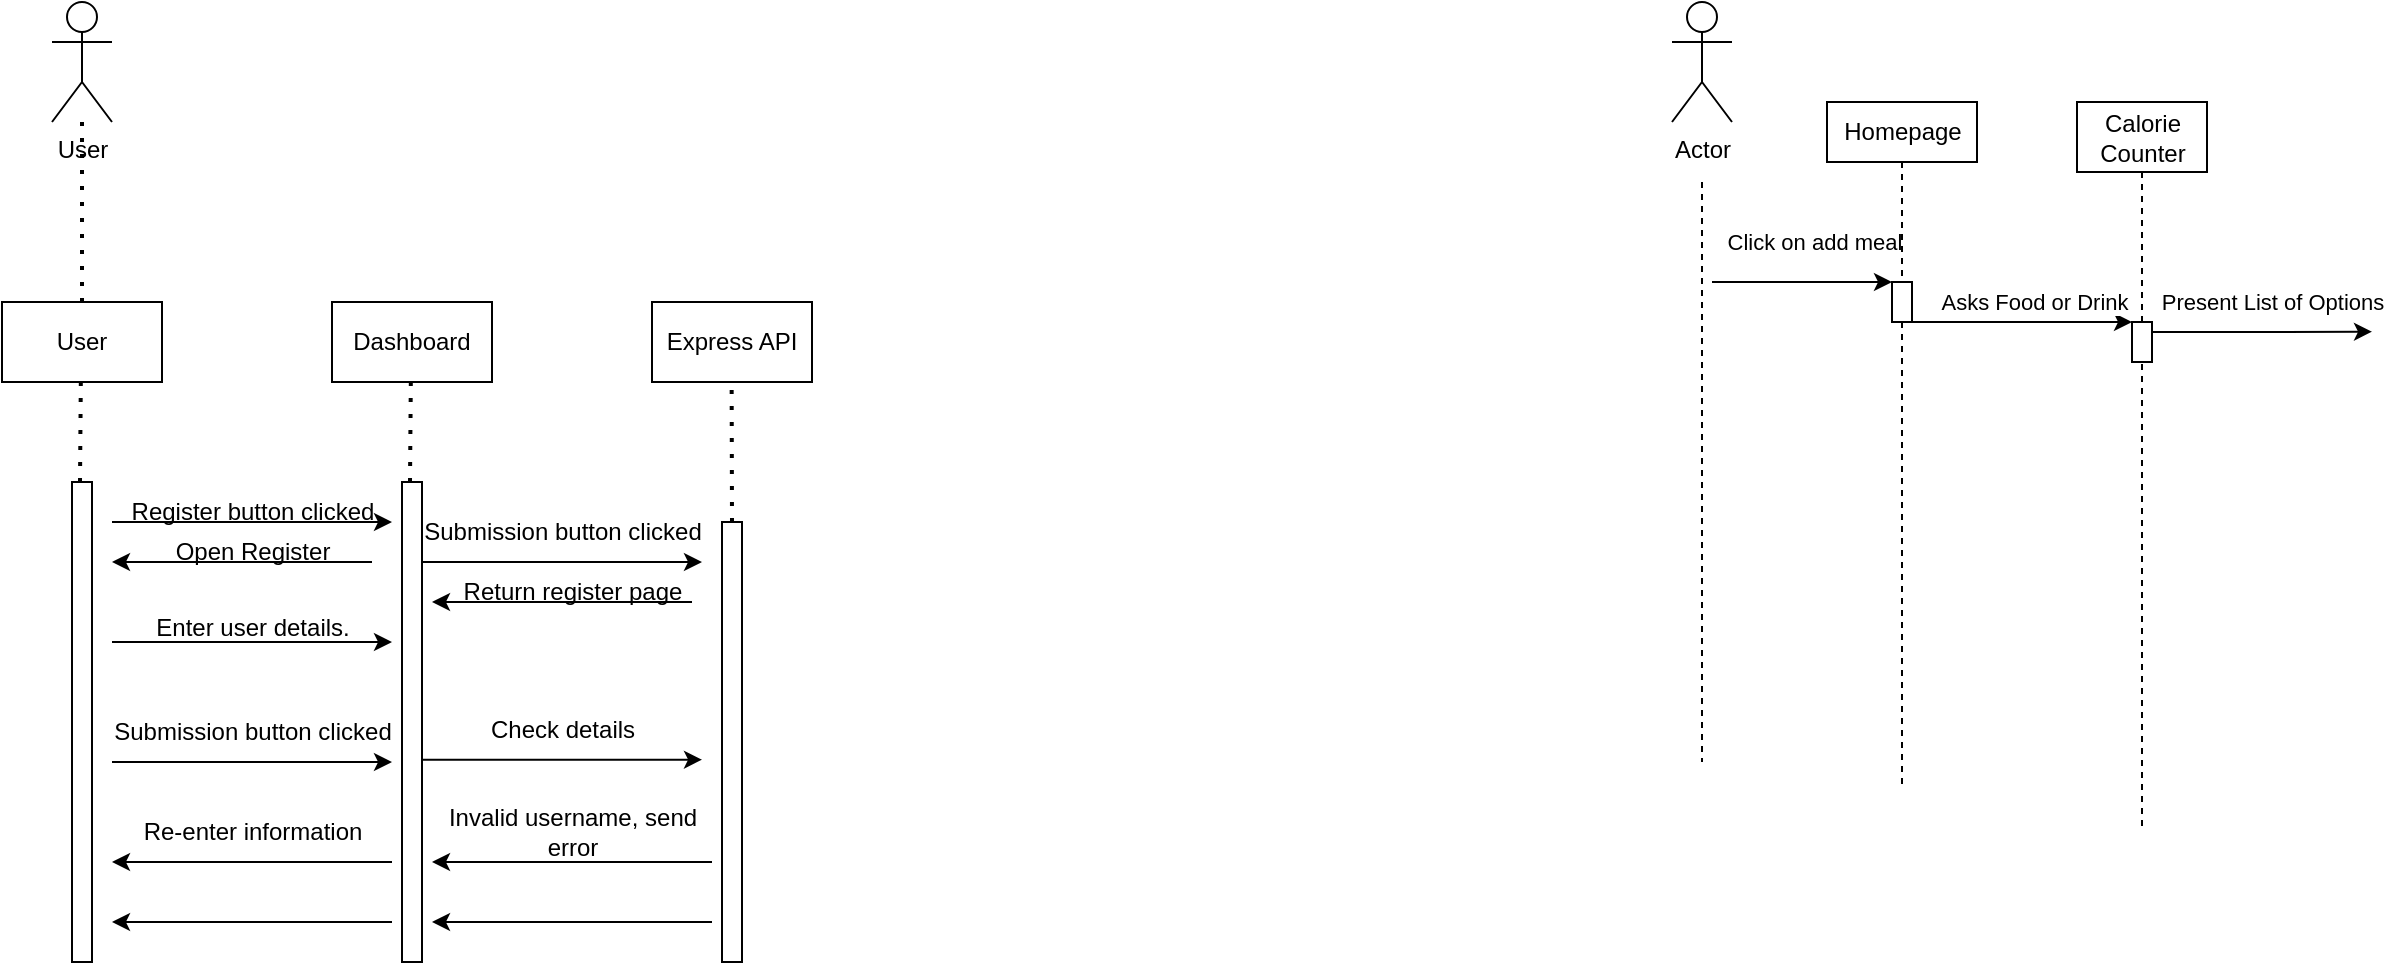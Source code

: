 <mxfile version="26.0.14">
  <diagram name="Page-1" id="0iw1rdu3hc8H51FjuOat">
    <mxGraphModel dx="452" dy="357" grid="1" gridSize="10" guides="1" tooltips="1" connect="1" arrows="1" fold="1" page="1" pageScale="1" pageWidth="827" pageHeight="1169" math="0" shadow="0">
      <root>
        <mxCell id="0" />
        <mxCell id="1" parent="0" />
        <mxCell id="j-wYg66tiPPto0wJLrc5-4" value="User&lt;div&gt;&lt;br&gt;&lt;/div&gt;" style="shape=umlActor;verticalLabelPosition=bottom;verticalAlign=top;html=1;outlineConnect=0;" vertex="1" parent="1">
          <mxGeometry x="40" y="40" width="30" height="60" as="geometry" />
        </mxCell>
        <mxCell id="lWHcjnvurMztYKVpcPD4-2" value="" style="endArrow=none;dashed=1;html=1;dashPattern=1 3;strokeWidth=2;rounded=0;" edge="1" parent="1" target="j-wYg66tiPPto0wJLrc5-4">
          <mxGeometry width="50" height="50" relative="1" as="geometry">
            <mxPoint x="55" y="190" as="sourcePoint" />
            <mxPoint x="80" y="140" as="targetPoint" />
          </mxGeometry>
        </mxCell>
        <mxCell id="Ek2kk3wlaBP3gsch93aZ-8" style="edgeStyle=orthogonalEdgeStyle;rounded=0;orthogonalLoop=1;jettySize=auto;html=1;dashed=1;endArrow=none;startFill=0;" edge="1" parent="1">
          <mxGeometry relative="1" as="geometry">
            <mxPoint x="865" y="420" as="targetPoint" />
            <mxPoint x="865" y="130" as="sourcePoint" />
          </mxGeometry>
        </mxCell>
        <mxCell id="lWHcjnvurMztYKVpcPD4-3" value="&lt;div&gt;User&lt;/div&gt;" style="rounded=0;whiteSpace=wrap;html=1;" vertex="1" parent="1">
          <mxGeometry x="15" y="190" width="80" height="40" as="geometry" />
        </mxCell>
        <mxCell id="Ek2kk3wlaBP3gsch93aZ-1" value="Actor" style="shape=umlActor;verticalLabelPosition=bottom;verticalAlign=top;html=1;outlineConnect=0;" vertex="1" parent="1">
          <mxGeometry x="850" y="40" width="30" height="60" as="geometry" />
        </mxCell>
        <mxCell id="lWHcjnvurMztYKVpcPD4-6" value="Dashboard" style="rounded=0;whiteSpace=wrap;html=1;" vertex="1" parent="1">
          <mxGeometry x="180" y="190" width="80" height="40" as="geometry" />
        </mxCell>
        <mxCell id="Ek2kk3wlaBP3gsch93aZ-9" value="" style="endArrow=classic;html=1;rounded=0;" edge="1" parent="1">
          <mxGeometry width="50" height="50" relative="1" as="geometry">
            <mxPoint x="870" y="180" as="sourcePoint" />
            <mxPoint x="960" y="180" as="targetPoint" />
          </mxGeometry>
        </mxCell>
        <mxCell id="Ek2kk3wlaBP3gsch93aZ-12" value="Click on add meal" style="edgeLabel;html=1;align=center;verticalAlign=middle;resizable=0;points=[];" vertex="1" connectable="0" parent="Ek2kk3wlaBP3gsch93aZ-9">
          <mxGeometry x="0.144" y="-2" relative="1" as="geometry">
            <mxPoint x="-1" y="-22" as="offset" />
          </mxGeometry>
        </mxCell>
        <mxCell id="lWHcjnvurMztYKVpcPD4-8" value="" style="endArrow=none;dashed=1;html=1;dashPattern=1 3;strokeWidth=2;rounded=0;" edge="1" parent="1">
          <mxGeometry width="50" height="50" relative="1" as="geometry">
            <mxPoint x="54" y="280" as="sourcePoint" />
            <mxPoint x="54.41" y="230" as="targetPoint" />
          </mxGeometry>
        </mxCell>
        <mxCell id="Ek2kk3wlaBP3gsch93aZ-10" value="" style="rounded=0;whiteSpace=wrap;html=1;direction=south;" vertex="1" parent="1">
          <mxGeometry x="960" y="180" width="10" height="20" as="geometry" />
        </mxCell>
        <mxCell id="lWHcjnvurMztYKVpcPD4-9" value="" style="rounded=0;whiteSpace=wrap;html=1;direction=south;" vertex="1" parent="1">
          <mxGeometry x="50" y="280" width="10" height="240" as="geometry" />
        </mxCell>
        <mxCell id="Ek2kk3wlaBP3gsch93aZ-13" value="" style="endArrow=none;dashed=1;html=1;rounded=0;entryX=0;entryY=0.5;entryDx=0;entryDy=0;" edge="1" parent="1" target="Ek2kk3wlaBP3gsch93aZ-10">
          <mxGeometry width="50" height="50" relative="1" as="geometry">
            <mxPoint x="965" y="120" as="sourcePoint" />
            <mxPoint x="980" y="140" as="targetPoint" />
          </mxGeometry>
        </mxCell>
        <mxCell id="lWHcjnvurMztYKVpcPD4-12" value="" style="endArrow=none;dashed=1;html=1;dashPattern=1 3;strokeWidth=2;rounded=0;" edge="1" parent="1">
          <mxGeometry width="50" height="50" relative="1" as="geometry">
            <mxPoint x="219" y="280" as="sourcePoint" />
            <mxPoint x="219.41" y="230" as="targetPoint" />
          </mxGeometry>
        </mxCell>
        <mxCell id="Ek2kk3wlaBP3gsch93aZ-14" value="" style="endArrow=none;dashed=1;html=1;rounded=0;" edge="1" parent="1">
          <mxGeometry width="50" height="50" relative="1" as="geometry">
            <mxPoint x="965" y="200" as="sourcePoint" />
            <mxPoint x="965" y="432.449" as="targetPoint" />
          </mxGeometry>
        </mxCell>
        <mxCell id="lWHcjnvurMztYKVpcPD4-13" value="" style="rounded=0;whiteSpace=wrap;html=1;direction=south;" vertex="1" parent="1">
          <mxGeometry x="215" y="280" width="10" height="240" as="geometry" />
        </mxCell>
        <mxCell id="Ek2kk3wlaBP3gsch93aZ-15" value="Homepage" style="rounded=0;whiteSpace=wrap;html=1;" vertex="1" parent="1">
          <mxGeometry x="927.5" y="90" width="75" height="30" as="geometry" />
        </mxCell>
        <mxCell id="Ek2kk3wlaBP3gsch93aZ-17" value="" style="endArrow=classic;html=1;rounded=0;exitX=1;exitY=0;exitDx=0;exitDy=0;" edge="1" parent="1" source="Ek2kk3wlaBP3gsch93aZ-10">
          <mxGeometry width="50" height="50" relative="1" as="geometry">
            <mxPoint x="970" y="240" as="sourcePoint" />
            <mxPoint x="1080" y="200" as="targetPoint" />
          </mxGeometry>
        </mxCell>
        <mxCell id="Ek2kk3wlaBP3gsch93aZ-18" value="Asks Food or Drink" style="edgeLabel;html=1;align=center;verticalAlign=middle;resizable=0;points=[];" vertex="1" connectable="0" parent="Ek2kk3wlaBP3gsch93aZ-17">
          <mxGeometry x="-0.257" y="3" relative="1" as="geometry">
            <mxPoint x="20" y="-7" as="offset" />
          </mxGeometry>
        </mxCell>
        <mxCell id="lWHcjnvurMztYKVpcPD4-14" value="" style="endArrow=classic;html=1;rounded=0;" edge="1" parent="1">
          <mxGeometry width="50" height="50" relative="1" as="geometry">
            <mxPoint x="70" y="300" as="sourcePoint" />
            <mxPoint x="210" y="300" as="targetPoint" />
          </mxGeometry>
        </mxCell>
        <mxCell id="Ek2kk3wlaBP3gsch93aZ-22" style="edgeStyle=orthogonalEdgeStyle;rounded=0;orthogonalLoop=1;jettySize=auto;html=1;exitX=0;exitY=0.5;exitDx=0;exitDy=0;entryX=0.5;entryY=1;entryDx=0;entryDy=0;endArrow=none;startFill=0;dashed=1;" edge="1" parent="1" source="Ek2kk3wlaBP3gsch93aZ-19" target="Ek2kk3wlaBP3gsch93aZ-21">
          <mxGeometry relative="1" as="geometry" />
        </mxCell>
        <mxCell id="lWHcjnvurMztYKVpcPD4-15" value="Register button clicked" style="text;html=1;align=center;verticalAlign=middle;resizable=0;points=[];autosize=1;strokeColor=none;fillColor=none;" vertex="1" parent="1">
          <mxGeometry x="70" y="280" width="140" height="30" as="geometry" />
        </mxCell>
        <mxCell id="Ek2kk3wlaBP3gsch93aZ-23" style="edgeStyle=orthogonalEdgeStyle;rounded=0;orthogonalLoop=1;jettySize=auto;html=1;exitX=0.25;exitY=0;exitDx=0;exitDy=0;" edge="1" parent="1" source="Ek2kk3wlaBP3gsch93aZ-19">
          <mxGeometry relative="1" as="geometry">
            <mxPoint x="1200" y="204.818" as="targetPoint" />
          </mxGeometry>
        </mxCell>
        <mxCell id="Ek2kk3wlaBP3gsch93aZ-24" value="Present List of Options" style="edgeLabel;html=1;align=center;verticalAlign=middle;resizable=0;points=[];" vertex="1" connectable="0" parent="Ek2kk3wlaBP3gsch93aZ-23">
          <mxGeometry x="-0.146" y="-1" relative="1" as="geometry">
            <mxPoint x="13" y="-16" as="offset" />
          </mxGeometry>
        </mxCell>
        <mxCell id="lWHcjnvurMztYKVpcPD4-17" value="" style="endArrow=classic;html=1;rounded=0;" edge="1" parent="1">
          <mxGeometry width="50" height="50" relative="1" as="geometry">
            <mxPoint x="200" y="320" as="sourcePoint" />
            <mxPoint x="70" y="320" as="targetPoint" />
          </mxGeometry>
        </mxCell>
        <mxCell id="Ek2kk3wlaBP3gsch93aZ-19" value="" style="rounded=0;whiteSpace=wrap;html=1;direction=south;" vertex="1" parent="1">
          <mxGeometry x="1080" y="200" width="10" height="20" as="geometry" />
        </mxCell>
        <mxCell id="lWHcjnvurMztYKVpcPD4-18" value="Open Register" style="text;html=1;align=center;verticalAlign=middle;resizable=0;points=[];autosize=1;strokeColor=none;fillColor=none;" vertex="1" parent="1">
          <mxGeometry x="90" y="300" width="100" height="30" as="geometry" />
        </mxCell>
        <mxCell id="Ek2kk3wlaBP3gsch93aZ-20" value="" style="endArrow=none;dashed=1;html=1;rounded=0;" edge="1" parent="1">
          <mxGeometry width="50" height="50" relative="1" as="geometry">
            <mxPoint x="1085" y="221" as="sourcePoint" />
            <mxPoint x="1085" y="453.449" as="targetPoint" />
          </mxGeometry>
        </mxCell>
        <mxCell id="lWHcjnvurMztYKVpcPD4-19" value="" style="endArrow=classic;html=1;rounded=0;" edge="1" parent="1">
          <mxGeometry width="50" height="50" relative="1" as="geometry">
            <mxPoint x="70" y="360" as="sourcePoint" />
            <mxPoint x="210" y="360" as="targetPoint" />
          </mxGeometry>
        </mxCell>
        <mxCell id="Ek2kk3wlaBP3gsch93aZ-21" value="Calorie Counter" style="rounded=0;whiteSpace=wrap;html=1;" vertex="1" parent="1">
          <mxGeometry x="1052.5" y="90" width="65" height="35" as="geometry" />
        </mxCell>
        <mxCell id="lWHcjnvurMztYKVpcPD4-20" value="Enter user details." style="text;html=1;align=center;verticalAlign=middle;resizable=0;points=[];autosize=1;strokeColor=none;fillColor=none;" vertex="1" parent="1">
          <mxGeometry x="80" y="338" width="120" height="30" as="geometry" />
        </mxCell>
        <mxCell id="lWHcjnvurMztYKVpcPD4-23" value="Submission button clicked" style="text;html=1;align=center;verticalAlign=middle;resizable=0;points=[];autosize=1;strokeColor=none;fillColor=none;" vertex="1" parent="1">
          <mxGeometry x="60" y="390" width="160" height="30" as="geometry" />
        </mxCell>
        <mxCell id="lWHcjnvurMztYKVpcPD4-25" value="" style="endArrow=classic;html=1;rounded=0;" edge="1" parent="1">
          <mxGeometry width="50" height="50" relative="1" as="geometry">
            <mxPoint x="70" y="420" as="sourcePoint" />
            <mxPoint x="210" y="420" as="targetPoint" />
          </mxGeometry>
        </mxCell>
        <mxCell id="lWHcjnvurMztYKVpcPD4-27" value="Re-enter information" style="text;html=1;align=center;verticalAlign=middle;resizable=0;points=[];autosize=1;strokeColor=none;fillColor=none;" vertex="1" parent="1">
          <mxGeometry x="75" y="440" width="130" height="30" as="geometry" />
        </mxCell>
        <mxCell id="lWHcjnvurMztYKVpcPD4-28" value="" style="endArrow=classic;html=1;rounded=0;" edge="1" parent="1">
          <mxGeometry width="50" height="50" relative="1" as="geometry">
            <mxPoint x="210" y="470" as="sourcePoint" />
            <mxPoint x="70" y="470" as="targetPoint" />
          </mxGeometry>
        </mxCell>
        <mxCell id="lWHcjnvurMztYKVpcPD4-29" value="" style="endArrow=classic;html=1;rounded=0;" edge="1" parent="1">
          <mxGeometry width="50" height="50" relative="1" as="geometry">
            <mxPoint x="210" y="500" as="sourcePoint" />
            <mxPoint x="70" y="500" as="targetPoint" />
          </mxGeometry>
        </mxCell>
        <mxCell id="lWHcjnvurMztYKVpcPD4-30" value="Express API" style="rounded=0;whiteSpace=wrap;html=1;" vertex="1" parent="1">
          <mxGeometry x="340" y="190" width="80" height="40" as="geometry" />
        </mxCell>
        <mxCell id="lWHcjnvurMztYKVpcPD4-31" value="" style="endArrow=none;dashed=1;html=1;dashPattern=1 3;strokeWidth=2;rounded=0;" edge="1" parent="1">
          <mxGeometry width="50" height="50" relative="1" as="geometry">
            <mxPoint x="380" y="300" as="sourcePoint" />
            <mxPoint x="379.82" y="230" as="targetPoint" />
          </mxGeometry>
        </mxCell>
        <mxCell id="lWHcjnvurMztYKVpcPD4-32" value="" style="rounded=0;whiteSpace=wrap;html=1;direction=south;" vertex="1" parent="1">
          <mxGeometry x="375" y="300" width="10" height="220" as="geometry" />
        </mxCell>
        <mxCell id="lWHcjnvurMztYKVpcPD4-35" value="Submission button clicked" style="text;html=1;align=center;verticalAlign=middle;resizable=0;points=[];autosize=1;strokeColor=none;fillColor=none;" vertex="1" parent="1">
          <mxGeometry x="215" y="290" width="160" height="30" as="geometry" />
        </mxCell>
        <mxCell id="lWHcjnvurMztYKVpcPD4-36" value="" style="endArrow=classic;html=1;rounded=0;" edge="1" parent="1">
          <mxGeometry width="50" height="50" relative="1" as="geometry">
            <mxPoint x="225" y="320" as="sourcePoint" />
            <mxPoint x="365" y="320" as="targetPoint" />
          </mxGeometry>
        </mxCell>
        <mxCell id="lWHcjnvurMztYKVpcPD4-37" value="" style="endArrow=classic;html=1;rounded=0;" edge="1" parent="1">
          <mxGeometry width="50" height="50" relative="1" as="geometry">
            <mxPoint x="360" y="340" as="sourcePoint" />
            <mxPoint x="230" y="340" as="targetPoint" />
          </mxGeometry>
        </mxCell>
        <mxCell id="lWHcjnvurMztYKVpcPD4-38" value="Return register page" style="text;html=1;align=center;verticalAlign=middle;resizable=0;points=[];autosize=1;strokeColor=none;fillColor=none;" vertex="1" parent="1">
          <mxGeometry x="235" y="320" width="130" height="30" as="geometry" />
        </mxCell>
        <mxCell id="lWHcjnvurMztYKVpcPD4-39" value="Check details" style="text;html=1;align=center;verticalAlign=middle;resizable=0;points=[];autosize=1;strokeColor=none;fillColor=none;" vertex="1" parent="1">
          <mxGeometry x="245" y="388.82" width="100" height="30" as="geometry" />
        </mxCell>
        <mxCell id="lWHcjnvurMztYKVpcPD4-40" value="" style="endArrow=classic;html=1;rounded=0;" edge="1" parent="1">
          <mxGeometry width="50" height="50" relative="1" as="geometry">
            <mxPoint x="225" y="418.82" as="sourcePoint" />
            <mxPoint x="365" y="418.82" as="targetPoint" />
          </mxGeometry>
        </mxCell>
        <mxCell id="lWHcjnvurMztYKVpcPD4-41" value="" style="endArrow=classic;html=1;rounded=0;" edge="1" parent="1">
          <mxGeometry width="50" height="50" relative="1" as="geometry">
            <mxPoint x="370" y="500" as="sourcePoint" />
            <mxPoint x="230" y="500" as="targetPoint" />
          </mxGeometry>
        </mxCell>
        <mxCell id="lWHcjnvurMztYKVpcPD4-42" value="Invalid username, send&lt;div&gt;error&lt;/div&gt;" style="text;html=1;align=center;verticalAlign=middle;resizable=0;points=[];autosize=1;strokeColor=none;fillColor=none;" vertex="1" parent="1">
          <mxGeometry x="225" y="435" width="150" height="40" as="geometry" />
        </mxCell>
        <mxCell id="lWHcjnvurMztYKVpcPD4-43" value="" style="endArrow=classic;html=1;rounded=0;" edge="1" parent="1">
          <mxGeometry width="50" height="50" relative="1" as="geometry">
            <mxPoint x="370" y="470" as="sourcePoint" />
            <mxPoint x="230" y="470" as="targetPoint" />
          </mxGeometry>
        </mxCell>
      </root>
    </mxGraphModel>
  </diagram>
</mxfile>
